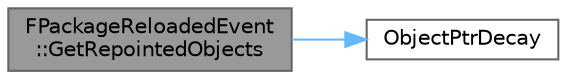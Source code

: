 digraph "FPackageReloadedEvent::GetRepointedObjects"
{
 // INTERACTIVE_SVG=YES
 // LATEX_PDF_SIZE
  bgcolor="transparent";
  edge [fontname=Helvetica,fontsize=10,labelfontname=Helvetica,labelfontsize=10];
  node [fontname=Helvetica,fontsize=10,shape=box,height=0.2,width=0.4];
  rankdir="LR";
  Node1 [id="Node000001",label="FPackageReloadedEvent\l::GetRepointedObjects",height=0.2,width=0.4,color="gray40", fillcolor="grey60", style="filled", fontcolor="black",tooltip="Get the raw map of repointed objects."];
  Node1 -> Node2 [id="edge1_Node000001_Node000002",color="steelblue1",style="solid",tooltip=" "];
  Node2 [id="Node000002",label="ObjectPtrDecay",height=0.2,width=0.4,color="grey40", fillcolor="white", style="filled",URL="$d6/d75/ObjectPtr_8h.html#a96a2c7c11fd062f80dfcc5a841754895",tooltip=" "];
}
